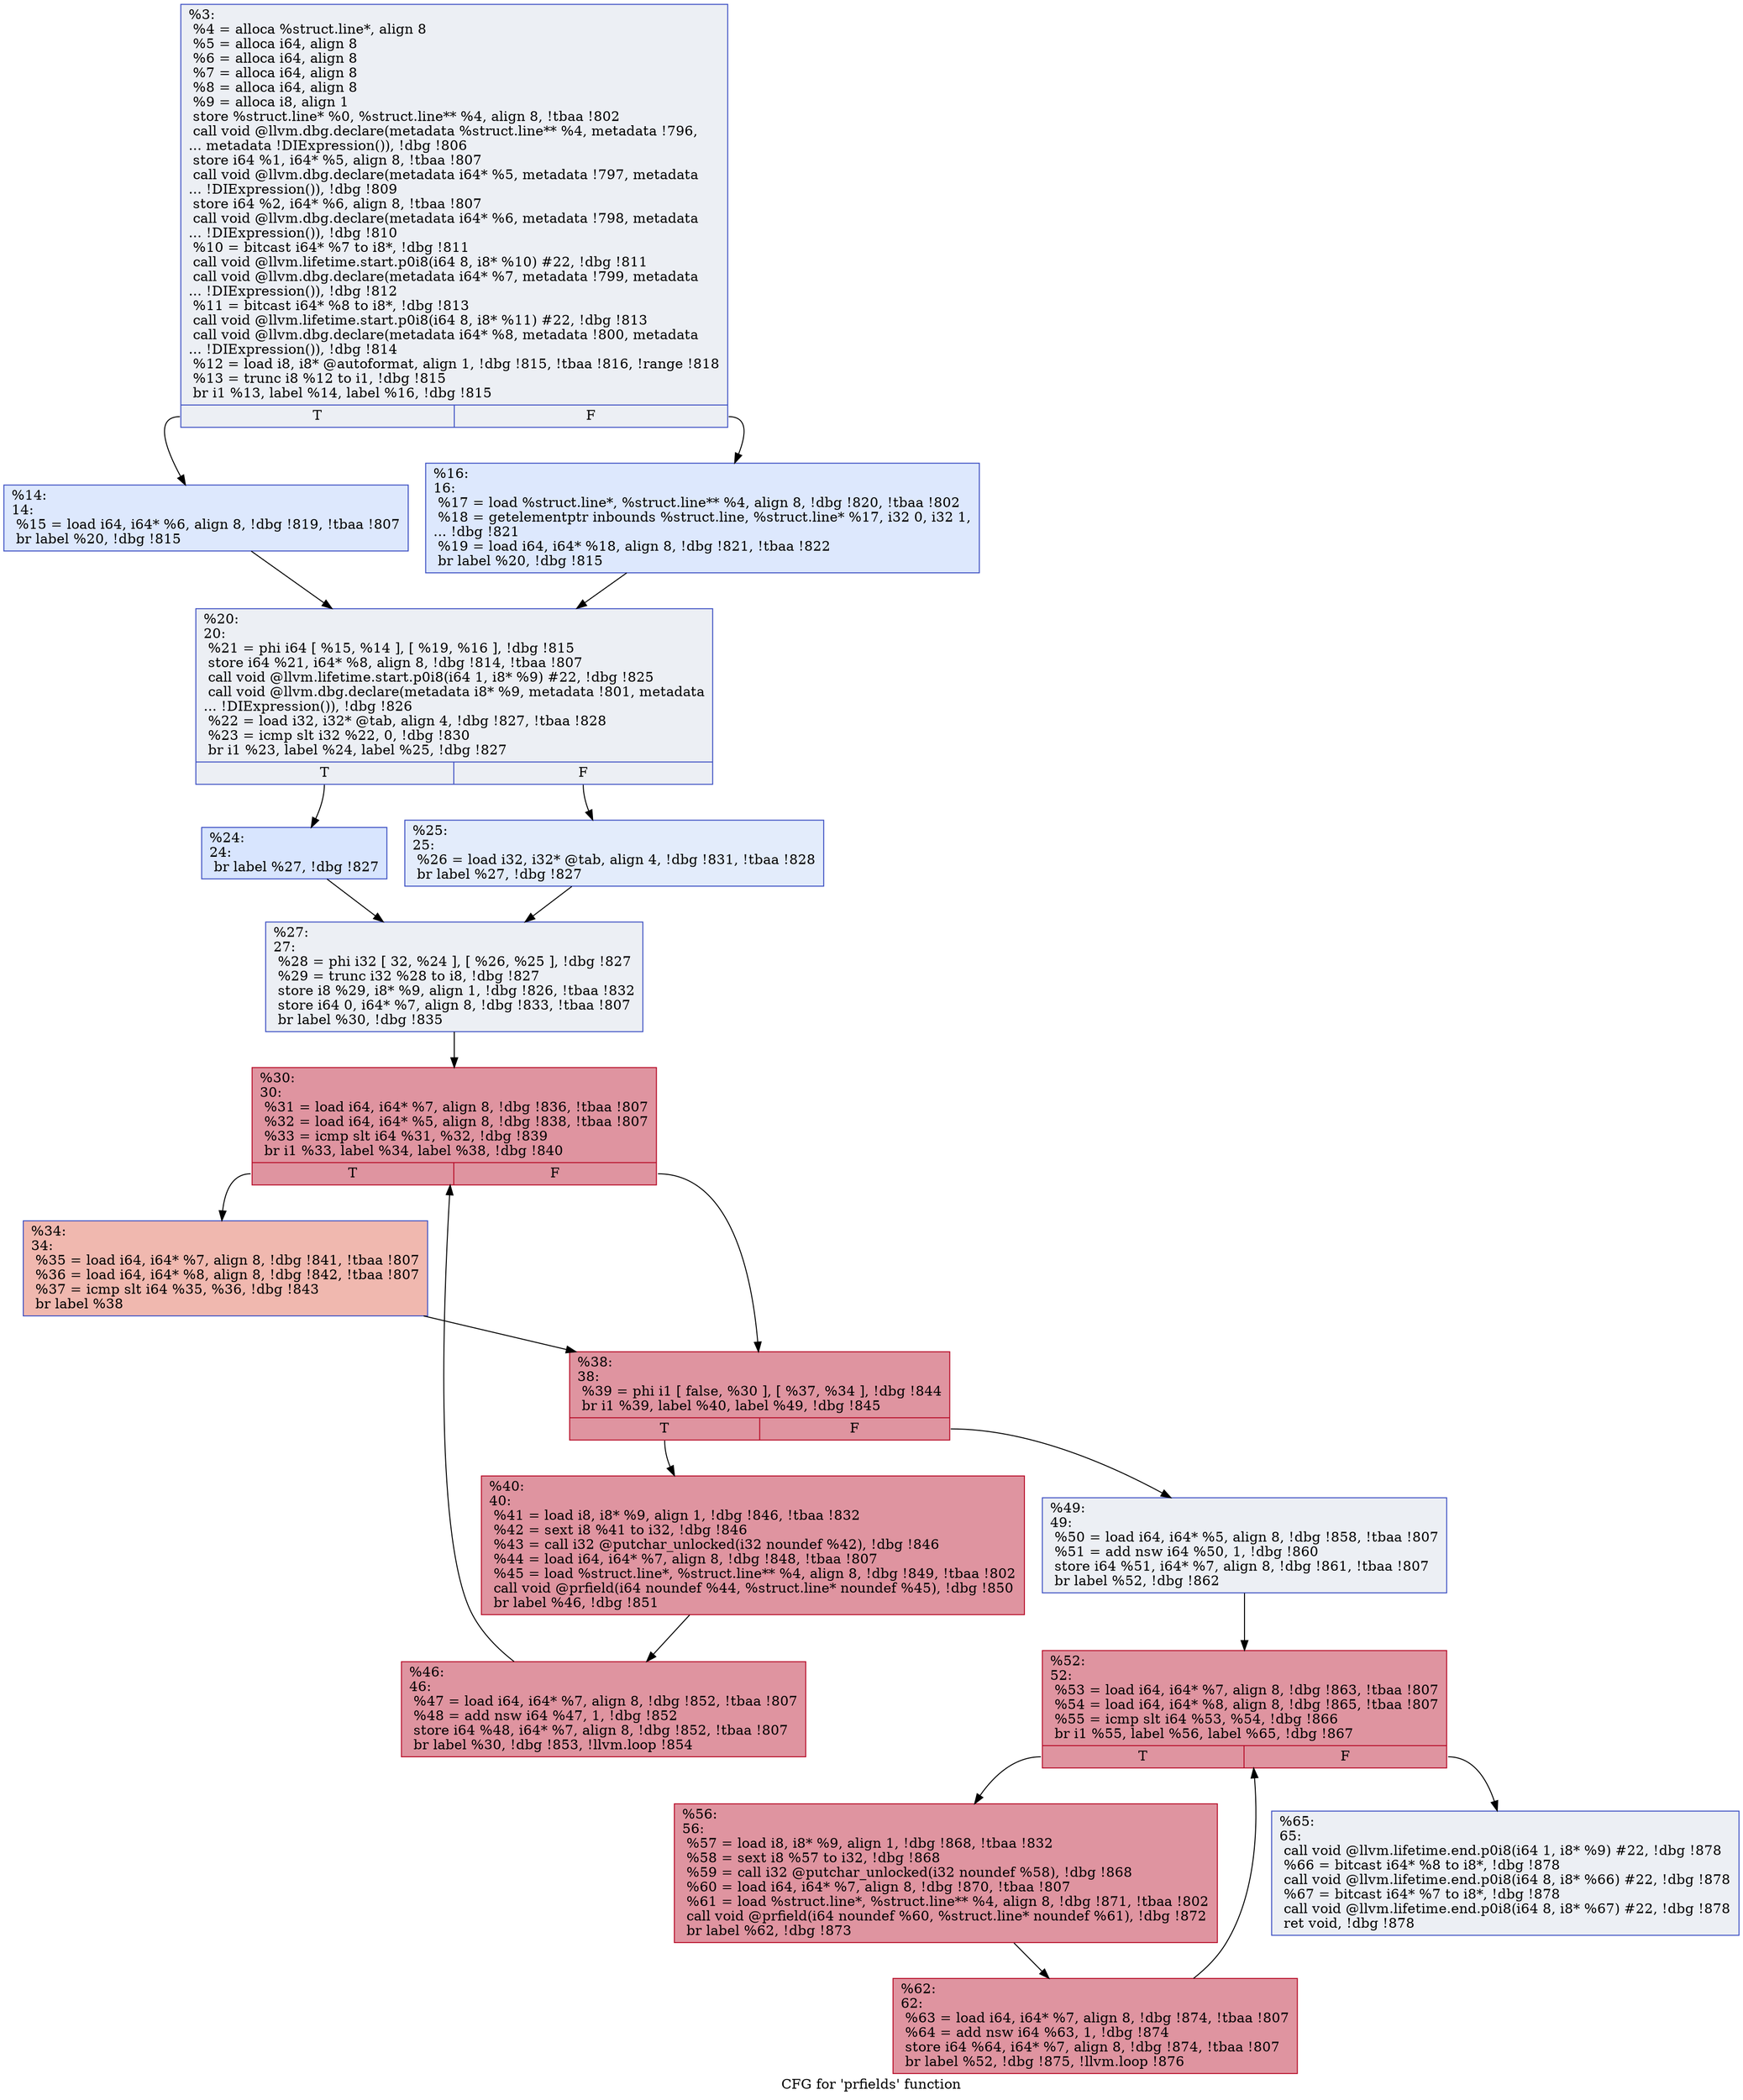 digraph "CFG for 'prfields' function" {
	label="CFG for 'prfields' function";

	Node0x9b4770 [shape=record,color="#3d50c3ff", style=filled, fillcolor="#d4dbe670",label="{%3:\l  %4 = alloca %struct.line*, align 8\l  %5 = alloca i64, align 8\l  %6 = alloca i64, align 8\l  %7 = alloca i64, align 8\l  %8 = alloca i64, align 8\l  %9 = alloca i8, align 1\l  store %struct.line* %0, %struct.line** %4, align 8, !tbaa !802\l  call void @llvm.dbg.declare(metadata %struct.line** %4, metadata !796,\l... metadata !DIExpression()), !dbg !806\l  store i64 %1, i64* %5, align 8, !tbaa !807\l  call void @llvm.dbg.declare(metadata i64* %5, metadata !797, metadata\l... !DIExpression()), !dbg !809\l  store i64 %2, i64* %6, align 8, !tbaa !807\l  call void @llvm.dbg.declare(metadata i64* %6, metadata !798, metadata\l... !DIExpression()), !dbg !810\l  %10 = bitcast i64* %7 to i8*, !dbg !811\l  call void @llvm.lifetime.start.p0i8(i64 8, i8* %10) #22, !dbg !811\l  call void @llvm.dbg.declare(metadata i64* %7, metadata !799, metadata\l... !DIExpression()), !dbg !812\l  %11 = bitcast i64* %8 to i8*, !dbg !813\l  call void @llvm.lifetime.start.p0i8(i64 8, i8* %11) #22, !dbg !813\l  call void @llvm.dbg.declare(metadata i64* %8, metadata !800, metadata\l... !DIExpression()), !dbg !814\l  %12 = load i8, i8* @autoformat, align 1, !dbg !815, !tbaa !816, !range !818\l  %13 = trunc i8 %12 to i1, !dbg !815\l  br i1 %13, label %14, label %16, !dbg !815\l|{<s0>T|<s1>F}}"];
	Node0x9b4770:s0 -> Node0x9b4850;
	Node0x9b4770:s1 -> Node0x9b48a0;
	Node0x9b4850 [shape=record,color="#3d50c3ff", style=filled, fillcolor="#b2ccfb70",label="{%14:\l14:                                               \l  %15 = load i64, i64* %6, align 8, !dbg !819, !tbaa !807\l  br label %20, !dbg !815\l}"];
	Node0x9b4850 -> Node0x9b48f0;
	Node0x9b48a0 [shape=record,color="#3d50c3ff", style=filled, fillcolor="#b2ccfb70",label="{%16:\l16:                                               \l  %17 = load %struct.line*, %struct.line** %4, align 8, !dbg !820, !tbaa !802\l  %18 = getelementptr inbounds %struct.line, %struct.line* %17, i32 0, i32 1,\l... !dbg !821\l  %19 = load i64, i64* %18, align 8, !dbg !821, !tbaa !822\l  br label %20, !dbg !815\l}"];
	Node0x9b48a0 -> Node0x9b48f0;
	Node0x9b48f0 [shape=record,color="#3d50c3ff", style=filled, fillcolor="#d4dbe670",label="{%20:\l20:                                               \l  %21 = phi i64 [ %15, %14 ], [ %19, %16 ], !dbg !815\l  store i64 %21, i64* %8, align 8, !dbg !814, !tbaa !807\l  call void @llvm.lifetime.start.p0i8(i64 1, i8* %9) #22, !dbg !825\l  call void @llvm.dbg.declare(metadata i8* %9, metadata !801, metadata\l... !DIExpression()), !dbg !826\l  %22 = load i32, i32* @tab, align 4, !dbg !827, !tbaa !828\l  %23 = icmp slt i32 %22, 0, !dbg !830\l  br i1 %23, label %24, label %25, !dbg !827\l|{<s0>T|<s1>F}}"];
	Node0x9b48f0:s0 -> Node0x9b4940;
	Node0x9b48f0:s1 -> Node0x9b4990;
	Node0x9b4940 [shape=record,color="#3d50c3ff", style=filled, fillcolor="#a7c5fe70",label="{%24:\l24:                                               \l  br label %27, !dbg !827\l}"];
	Node0x9b4940 -> Node0x9b49e0;
	Node0x9b4990 [shape=record,color="#3d50c3ff", style=filled, fillcolor="#bfd3f670",label="{%25:\l25:                                               \l  %26 = load i32, i32* @tab, align 4, !dbg !831, !tbaa !828\l  br label %27, !dbg !827\l}"];
	Node0x9b4990 -> Node0x9b49e0;
	Node0x9b49e0 [shape=record,color="#3d50c3ff", style=filled, fillcolor="#d4dbe670",label="{%27:\l27:                                               \l  %28 = phi i32 [ 32, %24 ], [ %26, %25 ], !dbg !827\l  %29 = trunc i32 %28 to i8, !dbg !827\l  store i8 %29, i8* %9, align 1, !dbg !826, !tbaa !832\l  store i64 0, i64* %7, align 8, !dbg !833, !tbaa !807\l  br label %30, !dbg !835\l}"];
	Node0x9b49e0 -> Node0x9b4a30;
	Node0x9b4a30 [shape=record,color="#b70d28ff", style=filled, fillcolor="#b70d2870",label="{%30:\l30:                                               \l  %31 = load i64, i64* %7, align 8, !dbg !836, !tbaa !807\l  %32 = load i64, i64* %5, align 8, !dbg !838, !tbaa !807\l  %33 = icmp slt i64 %31, %32, !dbg !839\l  br i1 %33, label %34, label %38, !dbg !840\l|{<s0>T|<s1>F}}"];
	Node0x9b4a30:s0 -> Node0x9b4a80;
	Node0x9b4a30:s1 -> Node0x9b4ad0;
	Node0x9b4a80 [shape=record,color="#3d50c3ff", style=filled, fillcolor="#dc5d4a70",label="{%34:\l34:                                               \l  %35 = load i64, i64* %7, align 8, !dbg !841, !tbaa !807\l  %36 = load i64, i64* %8, align 8, !dbg !842, !tbaa !807\l  %37 = icmp slt i64 %35, %36, !dbg !843\l  br label %38\l}"];
	Node0x9b4a80 -> Node0x9b4ad0;
	Node0x9b4ad0 [shape=record,color="#b70d28ff", style=filled, fillcolor="#b70d2870",label="{%38:\l38:                                               \l  %39 = phi i1 [ false, %30 ], [ %37, %34 ], !dbg !844\l  br i1 %39, label %40, label %49, !dbg !845\l|{<s0>T|<s1>F}}"];
	Node0x9b4ad0:s0 -> Node0x9b4b20;
	Node0x9b4ad0:s1 -> Node0x9b4bc0;
	Node0x9b4b20 [shape=record,color="#b70d28ff", style=filled, fillcolor="#b70d2870",label="{%40:\l40:                                               \l  %41 = load i8, i8* %9, align 1, !dbg !846, !tbaa !832\l  %42 = sext i8 %41 to i32, !dbg !846\l  %43 = call i32 @putchar_unlocked(i32 noundef %42), !dbg !846\l  %44 = load i64, i64* %7, align 8, !dbg !848, !tbaa !807\l  %45 = load %struct.line*, %struct.line** %4, align 8, !dbg !849, !tbaa !802\l  call void @prfield(i64 noundef %44, %struct.line* noundef %45), !dbg !850\l  br label %46, !dbg !851\l}"];
	Node0x9b4b20 -> Node0x9b4b70;
	Node0x9b4b70 [shape=record,color="#b70d28ff", style=filled, fillcolor="#b70d2870",label="{%46:\l46:                                               \l  %47 = load i64, i64* %7, align 8, !dbg !852, !tbaa !807\l  %48 = add nsw i64 %47, 1, !dbg !852\l  store i64 %48, i64* %7, align 8, !dbg !852, !tbaa !807\l  br label %30, !dbg !853, !llvm.loop !854\l}"];
	Node0x9b4b70 -> Node0x9b4a30;
	Node0x9b4bc0 [shape=record,color="#3d50c3ff", style=filled, fillcolor="#d4dbe670",label="{%49:\l49:                                               \l  %50 = load i64, i64* %5, align 8, !dbg !858, !tbaa !807\l  %51 = add nsw i64 %50, 1, !dbg !860\l  store i64 %51, i64* %7, align 8, !dbg !861, !tbaa !807\l  br label %52, !dbg !862\l}"];
	Node0x9b4bc0 -> Node0x9b4c10;
	Node0x9b4c10 [shape=record,color="#b70d28ff", style=filled, fillcolor="#b70d2870",label="{%52:\l52:                                               \l  %53 = load i64, i64* %7, align 8, !dbg !863, !tbaa !807\l  %54 = load i64, i64* %8, align 8, !dbg !865, !tbaa !807\l  %55 = icmp slt i64 %53, %54, !dbg !866\l  br i1 %55, label %56, label %65, !dbg !867\l|{<s0>T|<s1>F}}"];
	Node0x9b4c10:s0 -> Node0x9b4c60;
	Node0x9b4c10:s1 -> Node0x9b4d00;
	Node0x9b4c60 [shape=record,color="#b70d28ff", style=filled, fillcolor="#b70d2870",label="{%56:\l56:                                               \l  %57 = load i8, i8* %9, align 1, !dbg !868, !tbaa !832\l  %58 = sext i8 %57 to i32, !dbg !868\l  %59 = call i32 @putchar_unlocked(i32 noundef %58), !dbg !868\l  %60 = load i64, i64* %7, align 8, !dbg !870, !tbaa !807\l  %61 = load %struct.line*, %struct.line** %4, align 8, !dbg !871, !tbaa !802\l  call void @prfield(i64 noundef %60, %struct.line* noundef %61), !dbg !872\l  br label %62, !dbg !873\l}"];
	Node0x9b4c60 -> Node0x9b4cb0;
	Node0x9b4cb0 [shape=record,color="#b70d28ff", style=filled, fillcolor="#b70d2870",label="{%62:\l62:                                               \l  %63 = load i64, i64* %7, align 8, !dbg !874, !tbaa !807\l  %64 = add nsw i64 %63, 1, !dbg !874\l  store i64 %64, i64* %7, align 8, !dbg !874, !tbaa !807\l  br label %52, !dbg !875, !llvm.loop !876\l}"];
	Node0x9b4cb0 -> Node0x9b4c10;
	Node0x9b4d00 [shape=record,color="#3d50c3ff", style=filled, fillcolor="#d4dbe670",label="{%65:\l65:                                               \l  call void @llvm.lifetime.end.p0i8(i64 1, i8* %9) #22, !dbg !878\l  %66 = bitcast i64* %8 to i8*, !dbg !878\l  call void @llvm.lifetime.end.p0i8(i64 8, i8* %66) #22, !dbg !878\l  %67 = bitcast i64* %7 to i8*, !dbg !878\l  call void @llvm.lifetime.end.p0i8(i64 8, i8* %67) #22, !dbg !878\l  ret void, !dbg !878\l}"];
}
